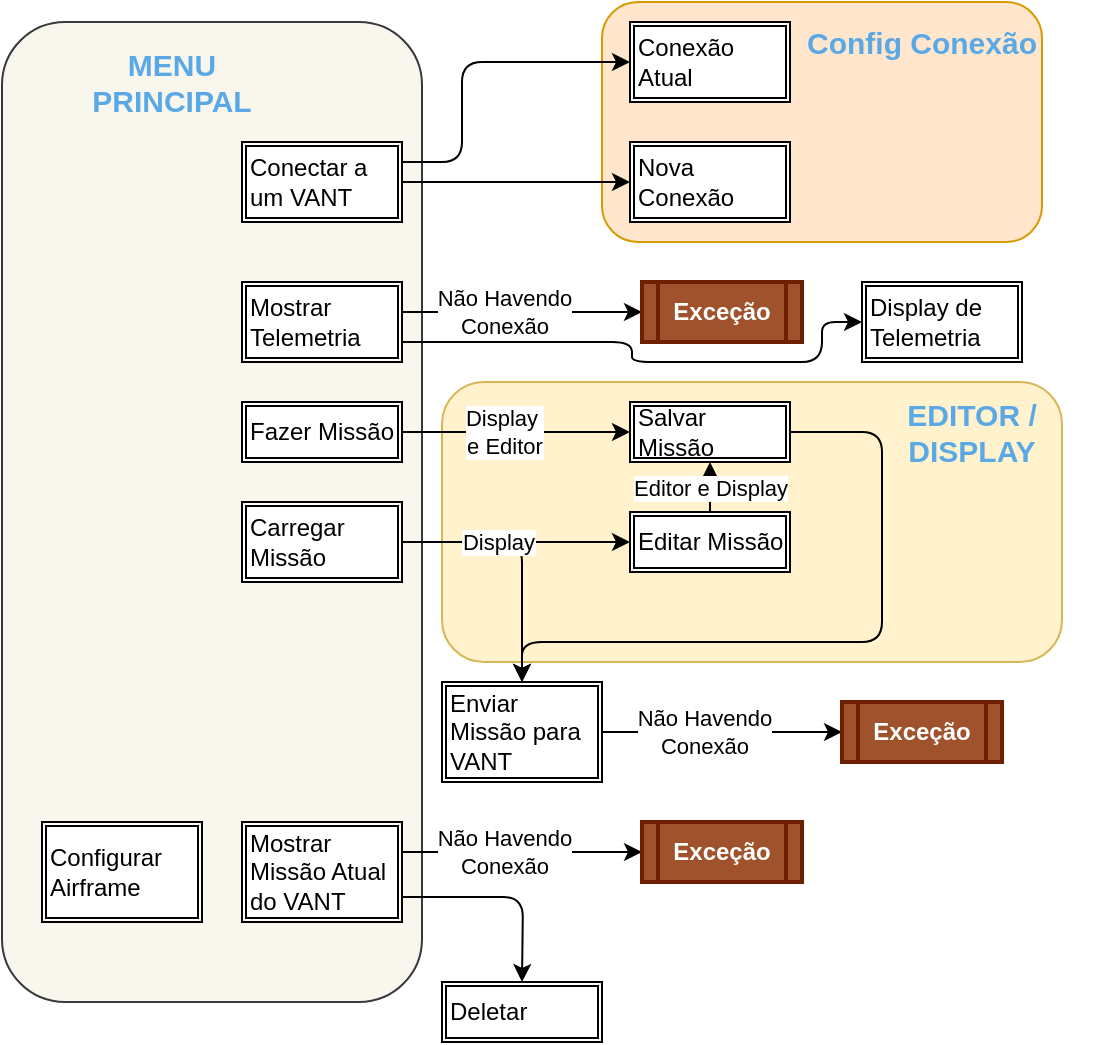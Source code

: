 <mxfile version="13.7.3" type="github">
  <diagram id="C5RBs43oDa-KdzZeNtuy" name="Page-1">
    <mxGraphModel dx="723" dy="334" grid="1" gridSize="10" guides="1" tooltips="1" connect="1" arrows="1" fold="1" page="1" pageScale="1" pageWidth="827" pageHeight="1169" math="0" shadow="0">
      <root>
        <mxCell id="WIyWlLk6GJQsqaUBKTNV-0" />
        <mxCell id="WIyWlLk6GJQsqaUBKTNV-1" parent="WIyWlLk6GJQsqaUBKTNV-0" />
        <mxCell id="eEL5IORIcgzkGFP6kJnh-72" value="" style="rounded=1;whiteSpace=wrap;html=1;sketch=0;strokeColor=#d79b00;fillColor=#ffe6cc;" vertex="1" parent="WIyWlLk6GJQsqaUBKTNV-1">
          <mxGeometry x="320" y="10" width="220" height="120" as="geometry" />
        </mxCell>
        <mxCell id="eEL5IORIcgzkGFP6kJnh-67" value="" style="rounded=1;whiteSpace=wrap;html=1;sketch=0;strokeColor=#d6b656;fillColor=#fff2cc;" vertex="1" parent="WIyWlLk6GJQsqaUBKTNV-1">
          <mxGeometry x="240" y="200" width="310" height="140" as="geometry" />
        </mxCell>
        <mxCell id="eEL5IORIcgzkGFP6kJnh-62" value="" style="rounded=1;whiteSpace=wrap;html=1;sketch=0;fillColor=#f9f7ed;strokeColor=#36393d;" vertex="1" parent="WIyWlLk6GJQsqaUBKTNV-1">
          <mxGeometry x="20" y="20" width="210" height="490" as="geometry" />
        </mxCell>
        <mxCell id="eEL5IORIcgzkGFP6kJnh-40" style="edgeStyle=orthogonalEdgeStyle;curved=0;rounded=1;sketch=0;orthogonalLoop=1;jettySize=auto;html=1;entryX=0;entryY=0.5;entryDx=0;entryDy=0;" edge="1" parent="WIyWlLk6GJQsqaUBKTNV-1" source="eEL5IORIcgzkGFP6kJnh-19" target="eEL5IORIcgzkGFP6kJnh-22">
          <mxGeometry relative="1" as="geometry" />
        </mxCell>
        <mxCell id="eEL5IORIcgzkGFP6kJnh-51" value="Display&amp;nbsp;&lt;br&gt;e Editor" style="edgeLabel;html=1;align=center;verticalAlign=middle;resizable=0;points=[];" vertex="1" connectable="0" parent="eEL5IORIcgzkGFP6kJnh-40">
          <mxGeometry x="-0.205" relative="1" as="geometry">
            <mxPoint x="5" as="offset" />
          </mxGeometry>
        </mxCell>
        <mxCell id="eEL5IORIcgzkGFP6kJnh-19" value="Fazer Missão" style="shape=ext;double=1;rounded=0;whiteSpace=wrap;html=1;align=left;" vertex="1" parent="WIyWlLk6GJQsqaUBKTNV-1">
          <mxGeometry x="140" y="210" width="80" height="30" as="geometry" />
        </mxCell>
        <mxCell id="eEL5IORIcgzkGFP6kJnh-41" style="edgeStyle=orthogonalEdgeStyle;curved=0;rounded=1;sketch=0;orthogonalLoop=1;jettySize=auto;html=1;entryX=0;entryY=0.5;entryDx=0;entryDy=0;" edge="1" parent="WIyWlLk6GJQsqaUBKTNV-1" source="eEL5IORIcgzkGFP6kJnh-20" target="eEL5IORIcgzkGFP6kJnh-21">
          <mxGeometry relative="1" as="geometry" />
        </mxCell>
        <mxCell id="eEL5IORIcgzkGFP6kJnh-43" style="edgeStyle=orthogonalEdgeStyle;curved=0;rounded=1;sketch=0;orthogonalLoop=1;jettySize=auto;html=1;entryX=0.5;entryY=0;entryDx=0;entryDy=0;" edge="1" parent="WIyWlLk6GJQsqaUBKTNV-1" source="eEL5IORIcgzkGFP6kJnh-20" target="eEL5IORIcgzkGFP6kJnh-23">
          <mxGeometry relative="1" as="geometry" />
        </mxCell>
        <mxCell id="eEL5IORIcgzkGFP6kJnh-52" value="Display" style="edgeLabel;html=1;align=center;verticalAlign=middle;resizable=0;points=[];" vertex="1" connectable="0" parent="eEL5IORIcgzkGFP6kJnh-43">
          <mxGeometry x="-0.46" y="1" relative="1" as="geometry">
            <mxPoint x="12.5" y="1" as="offset" />
          </mxGeometry>
        </mxCell>
        <mxCell id="eEL5IORIcgzkGFP6kJnh-20" value="Carregar Missão" style="shape=ext;double=1;rounded=0;whiteSpace=wrap;html=1;align=left;" vertex="1" parent="WIyWlLk6GJQsqaUBKTNV-1">
          <mxGeometry x="140" y="260" width="80" height="40" as="geometry" />
        </mxCell>
        <mxCell id="eEL5IORIcgzkGFP6kJnh-42" value="Editor e Display" style="edgeStyle=orthogonalEdgeStyle;curved=0;rounded=1;sketch=0;orthogonalLoop=1;jettySize=auto;html=1;entryX=0.5;entryY=1;entryDx=0;entryDy=0;" edge="1" parent="WIyWlLk6GJQsqaUBKTNV-1" source="eEL5IORIcgzkGFP6kJnh-21" target="eEL5IORIcgzkGFP6kJnh-22">
          <mxGeometry relative="1" as="geometry" />
        </mxCell>
        <mxCell id="eEL5IORIcgzkGFP6kJnh-21" value="Editar Missão" style="shape=ext;double=1;rounded=0;whiteSpace=wrap;html=1;align=left;" vertex="1" parent="WIyWlLk6GJQsqaUBKTNV-1">
          <mxGeometry x="334" y="265" width="80" height="30" as="geometry" />
        </mxCell>
        <mxCell id="eEL5IORIcgzkGFP6kJnh-44" style="edgeStyle=orthogonalEdgeStyle;curved=0;rounded=1;sketch=0;orthogonalLoop=1;jettySize=auto;html=1;entryX=0.5;entryY=0;entryDx=0;entryDy=0;" edge="1" parent="WIyWlLk6GJQsqaUBKTNV-1" source="eEL5IORIcgzkGFP6kJnh-22" target="eEL5IORIcgzkGFP6kJnh-23">
          <mxGeometry relative="1" as="geometry">
            <mxPoint x="440" y="340" as="targetPoint" />
            <Array as="points">
              <mxPoint x="460" y="225" />
              <mxPoint x="460" y="330" />
              <mxPoint x="280" y="330" />
            </Array>
          </mxGeometry>
        </mxCell>
        <mxCell id="eEL5IORIcgzkGFP6kJnh-22" value="Salvar Missão" style="shape=ext;double=1;rounded=0;whiteSpace=wrap;html=1;align=left;" vertex="1" parent="WIyWlLk6GJQsqaUBKTNV-1">
          <mxGeometry x="334" y="210" width="80" height="30" as="geometry" />
        </mxCell>
        <mxCell id="eEL5IORIcgzkGFP6kJnh-23" value="Enviar Missão para VANT" style="shape=ext;double=1;rounded=0;whiteSpace=wrap;html=1;align=left;" vertex="1" parent="WIyWlLk6GJQsqaUBKTNV-1">
          <mxGeometry x="240" y="350" width="80" height="50" as="geometry" />
        </mxCell>
        <mxCell id="eEL5IORIcgzkGFP6kJnh-35" style="edgeStyle=orthogonalEdgeStyle;curved=0;rounded=1;sketch=0;orthogonalLoop=1;jettySize=auto;html=1;" edge="1" parent="WIyWlLk6GJQsqaUBKTNV-1">
          <mxGeometry relative="1" as="geometry">
            <mxPoint x="340" y="165" as="targetPoint" />
            <mxPoint x="220" y="165" as="sourcePoint" />
          </mxGeometry>
        </mxCell>
        <mxCell id="eEL5IORIcgzkGFP6kJnh-36" value="Não Havendo&lt;br&gt;Conexão" style="edgeLabel;html=1;align=center;verticalAlign=middle;resizable=0;points=[];" vertex="1" connectable="0" parent="eEL5IORIcgzkGFP6kJnh-35">
          <mxGeometry x="-0.342" y="-1" relative="1" as="geometry">
            <mxPoint x="10.83" y="-1" as="offset" />
          </mxGeometry>
        </mxCell>
        <mxCell id="eEL5IORIcgzkGFP6kJnh-65" style="edgeStyle=orthogonalEdgeStyle;curved=0;rounded=1;sketch=0;orthogonalLoop=1;jettySize=auto;html=1;exitX=1;exitY=0.75;exitDx=0;exitDy=0;fillColor=#FFE45E;fontColor=#5AA9E6;entryX=0;entryY=0.5;entryDx=0;entryDy=0;" edge="1" parent="WIyWlLk6GJQsqaUBKTNV-1" source="eEL5IORIcgzkGFP6kJnh-27" target="eEL5IORIcgzkGFP6kJnh-66">
          <mxGeometry relative="1" as="geometry">
            <mxPoint x="430" y="190" as="targetPoint" />
            <Array as="points">
              <mxPoint x="335" y="180" />
              <mxPoint x="335" y="190" />
              <mxPoint x="430" y="190" />
              <mxPoint x="430" y="170" />
            </Array>
          </mxGeometry>
        </mxCell>
        <mxCell id="eEL5IORIcgzkGFP6kJnh-27" value="Mostrar Telemetria" style="shape=ext;double=1;rounded=0;whiteSpace=wrap;html=1;align=left;" vertex="1" parent="WIyWlLk6GJQsqaUBKTNV-1">
          <mxGeometry x="140" y="150" width="80" height="40" as="geometry" />
        </mxCell>
        <mxCell id="eEL5IORIcgzkGFP6kJnh-31" value="" style="edgeStyle=orthogonalEdgeStyle;curved=0;rounded=1;sketch=0;orthogonalLoop=1;jettySize=auto;html=1;" edge="1" parent="WIyWlLk6GJQsqaUBKTNV-1" source="eEL5IORIcgzkGFP6kJnh-28" target="eEL5IORIcgzkGFP6kJnh-29">
          <mxGeometry relative="1" as="geometry">
            <Array as="points">
              <mxPoint x="310" y="100" />
              <mxPoint x="310" y="100" />
            </Array>
          </mxGeometry>
        </mxCell>
        <mxCell id="eEL5IORIcgzkGFP6kJnh-32" style="edgeStyle=orthogonalEdgeStyle;curved=0;rounded=1;sketch=0;orthogonalLoop=1;jettySize=auto;html=1;exitX=1;exitY=0.25;exitDx=0;exitDy=0;entryX=0;entryY=0.5;entryDx=0;entryDy=0;" edge="1" parent="WIyWlLk6GJQsqaUBKTNV-1" source="eEL5IORIcgzkGFP6kJnh-28" target="eEL5IORIcgzkGFP6kJnh-33">
          <mxGeometry relative="1" as="geometry">
            <mxPoint x="330" y="40" as="targetPoint" />
            <Array as="points">
              <mxPoint x="250" y="90" />
              <mxPoint x="250" y="40" />
            </Array>
          </mxGeometry>
        </mxCell>
        <mxCell id="eEL5IORIcgzkGFP6kJnh-28" value="Conectar a um VANT" style="shape=ext;double=1;rounded=0;whiteSpace=wrap;html=1;align=left;" vertex="1" parent="WIyWlLk6GJQsqaUBKTNV-1">
          <mxGeometry x="140" y="80" width="80" height="40" as="geometry" />
        </mxCell>
        <mxCell id="eEL5IORIcgzkGFP6kJnh-29" value="Nova Conexão" style="shape=ext;double=1;rounded=0;whiteSpace=wrap;html=1;align=left;" vertex="1" parent="WIyWlLk6GJQsqaUBKTNV-1">
          <mxGeometry x="334" y="80" width="80" height="40" as="geometry" />
        </mxCell>
        <mxCell id="eEL5IORIcgzkGFP6kJnh-33" value="Conexão Atual" style="shape=ext;double=1;rounded=0;whiteSpace=wrap;html=1;align=left;" vertex="1" parent="WIyWlLk6GJQsqaUBKTNV-1">
          <mxGeometry x="334" y="20" width="80" height="40" as="geometry" />
        </mxCell>
        <mxCell id="eEL5IORIcgzkGFP6kJnh-39" value="&lt;b&gt;Exceção&lt;/b&gt;" style="shape=process;whiteSpace=wrap;html=1;backgroundOutline=1;rounded=0;sketch=0;fillColor=#a0522d;strokeColor=#6D1F00;strokeWidth=2;glass=0;fontColor=#ffffff;" vertex="1" parent="WIyWlLk6GJQsqaUBKTNV-1">
          <mxGeometry x="340" y="150" width="80" height="30" as="geometry" />
        </mxCell>
        <mxCell id="eEL5IORIcgzkGFP6kJnh-45" style="edgeStyle=orthogonalEdgeStyle;curved=0;rounded=1;sketch=0;orthogonalLoop=1;jettySize=auto;html=1;" edge="1" parent="WIyWlLk6GJQsqaUBKTNV-1">
          <mxGeometry relative="1" as="geometry">
            <mxPoint x="440" y="375" as="targetPoint" />
            <mxPoint x="320" y="375" as="sourcePoint" />
          </mxGeometry>
        </mxCell>
        <mxCell id="eEL5IORIcgzkGFP6kJnh-46" value="Não Havendo&lt;br&gt;Conexão" style="edgeLabel;html=1;align=center;verticalAlign=middle;resizable=0;points=[];" vertex="1" connectable="0" parent="eEL5IORIcgzkGFP6kJnh-45">
          <mxGeometry x="-0.342" y="-1" relative="1" as="geometry">
            <mxPoint x="10.83" y="-1" as="offset" />
          </mxGeometry>
        </mxCell>
        <mxCell id="eEL5IORIcgzkGFP6kJnh-47" value="&lt;b&gt;Exceção&lt;/b&gt;" style="shape=process;whiteSpace=wrap;html=1;backgroundOutline=1;rounded=0;sketch=0;fillColor=#a0522d;strokeColor=#6D1F00;strokeWidth=2;glass=0;fontColor=#ffffff;" vertex="1" parent="WIyWlLk6GJQsqaUBKTNV-1">
          <mxGeometry x="440" y="360" width="80" height="30" as="geometry" />
        </mxCell>
        <mxCell id="eEL5IORIcgzkGFP6kJnh-59" style="edgeStyle=orthogonalEdgeStyle;curved=0;rounded=1;sketch=0;orthogonalLoop=1;jettySize=auto;html=1;exitX=1;exitY=0.75;exitDx=0;exitDy=0;" edge="1" parent="WIyWlLk6GJQsqaUBKTNV-1" source="eEL5IORIcgzkGFP6kJnh-55">
          <mxGeometry relative="1" as="geometry">
            <mxPoint x="280" y="500" as="targetPoint" />
          </mxGeometry>
        </mxCell>
        <mxCell id="eEL5IORIcgzkGFP6kJnh-55" value="Mostrar Missão Atual do VANT" style="shape=ext;double=1;rounded=0;whiteSpace=wrap;html=1;align=left;" vertex="1" parent="WIyWlLk6GJQsqaUBKTNV-1">
          <mxGeometry x="140" y="420" width="80" height="50" as="geometry" />
        </mxCell>
        <mxCell id="eEL5IORIcgzkGFP6kJnh-56" style="edgeStyle=orthogonalEdgeStyle;curved=0;rounded=1;sketch=0;orthogonalLoop=1;jettySize=auto;html=1;" edge="1" parent="WIyWlLk6GJQsqaUBKTNV-1">
          <mxGeometry relative="1" as="geometry">
            <mxPoint x="340" y="435" as="targetPoint" />
            <mxPoint x="220" y="435" as="sourcePoint" />
          </mxGeometry>
        </mxCell>
        <mxCell id="eEL5IORIcgzkGFP6kJnh-57" value="Não Havendo&lt;br&gt;Conexão" style="edgeLabel;html=1;align=center;verticalAlign=middle;resizable=0;points=[];" vertex="1" connectable="0" parent="eEL5IORIcgzkGFP6kJnh-56">
          <mxGeometry x="-0.342" y="-1" relative="1" as="geometry">
            <mxPoint x="10.83" y="-1" as="offset" />
          </mxGeometry>
        </mxCell>
        <mxCell id="eEL5IORIcgzkGFP6kJnh-58" value="&lt;b&gt;Exceção&lt;/b&gt;" style="shape=process;whiteSpace=wrap;html=1;backgroundOutline=1;rounded=0;sketch=0;fillColor=#a0522d;strokeColor=#6D1F00;strokeWidth=2;glass=0;fontColor=#ffffff;" vertex="1" parent="WIyWlLk6GJQsqaUBKTNV-1">
          <mxGeometry x="340" y="420" width="80" height="30" as="geometry" />
        </mxCell>
        <mxCell id="eEL5IORIcgzkGFP6kJnh-60" value="Deletar" style="shape=ext;double=1;rounded=0;whiteSpace=wrap;html=1;align=left;" vertex="1" parent="WIyWlLk6GJQsqaUBKTNV-1">
          <mxGeometry x="240" y="500" width="80" height="30" as="geometry" />
        </mxCell>
        <mxCell id="eEL5IORIcgzkGFP6kJnh-63" value="&lt;font style=&quot;font-size: 15px&quot;&gt;&lt;b&gt;MENU PRINCIPAL&lt;/b&gt;&lt;/font&gt;" style="text;html=1;strokeColor=none;fillColor=none;align=center;verticalAlign=middle;whiteSpace=wrap;rounded=0;sketch=0;fontColor=#5AA9E6;" vertex="1" parent="WIyWlLk6GJQsqaUBKTNV-1">
          <mxGeometry x="40" y="30" width="130" height="40" as="geometry" />
        </mxCell>
        <mxCell id="eEL5IORIcgzkGFP6kJnh-66" value="Display de Telemetria" style="shape=ext;double=1;rounded=0;whiteSpace=wrap;html=1;align=left;" vertex="1" parent="WIyWlLk6GJQsqaUBKTNV-1">
          <mxGeometry x="450" y="150" width="80" height="40" as="geometry" />
        </mxCell>
        <mxCell id="eEL5IORIcgzkGFP6kJnh-71" value="&lt;font style=&quot;font-size: 15px&quot;&gt;&lt;b&gt;EDITOR / DISPLAY&lt;/b&gt;&lt;/font&gt;" style="text;html=1;strokeColor=none;fillColor=none;align=center;verticalAlign=middle;whiteSpace=wrap;rounded=0;sketch=0;fontColor=#5AA9E6;" vertex="1" parent="WIyWlLk6GJQsqaUBKTNV-1">
          <mxGeometry x="440" y="205" width="130" height="40" as="geometry" />
        </mxCell>
        <mxCell id="eEL5IORIcgzkGFP6kJnh-74" value="&lt;span style=&quot;font-size: 15px&quot;&gt;&lt;b&gt;Config Conexão&lt;/b&gt;&lt;/span&gt;" style="text;html=1;strokeColor=none;fillColor=none;align=center;verticalAlign=middle;whiteSpace=wrap;rounded=0;sketch=0;fontColor=#5AA9E6;" vertex="1" parent="WIyWlLk6GJQsqaUBKTNV-1">
          <mxGeometry x="415" y="10" width="130" height="40" as="geometry" />
        </mxCell>
        <mxCell id="eEL5IORIcgzkGFP6kJnh-75" value="Configurar Airframe" style="shape=ext;double=1;rounded=0;whiteSpace=wrap;html=1;align=left;" vertex="1" parent="WIyWlLk6GJQsqaUBKTNV-1">
          <mxGeometry x="40" y="420" width="80" height="50" as="geometry" />
        </mxCell>
      </root>
    </mxGraphModel>
  </diagram>
</mxfile>
